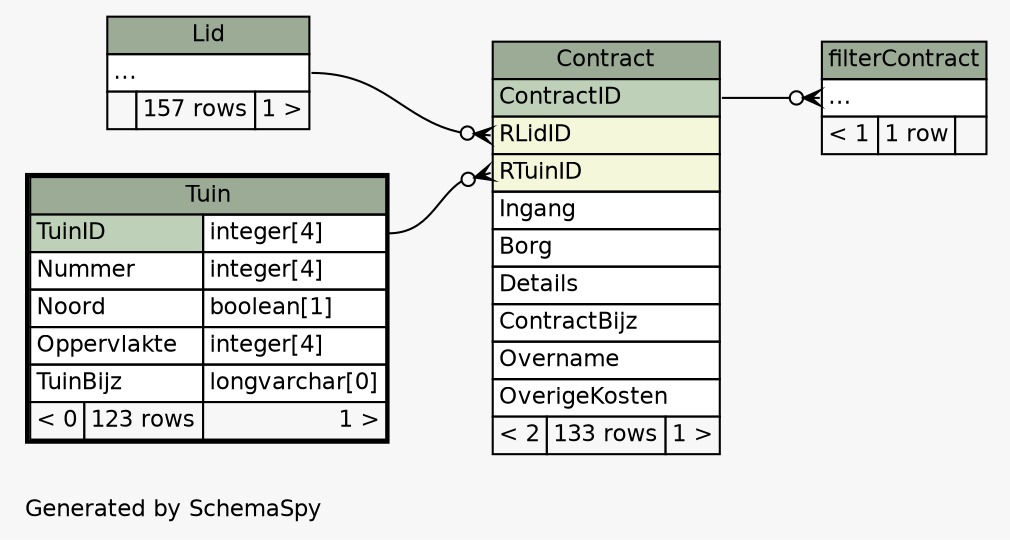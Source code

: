 // dot 2.40.1 on Linux 4.19.0-6-amd64
// SchemaSpy rev 590
digraph "twoDegreesRelationshipsDiagram" {
  graph [
    rankdir="RL"
    bgcolor="#f7f7f7"
    label="\nGenerated by SchemaSpy"
    labeljust="l"
    nodesep="0.18"
    ranksep="0.46"
    fontname="Helvetica"
    fontsize="11"
  ];
  node [
    fontname="Helvetica"
    fontsize="11"
    shape="plaintext"
  ];
  edge [
    arrowsize="0.8"
  ];
  "Contract":"RLidID":w -> "Lid":"elipses":e [arrowhead=none dir=back arrowtail=crowodot];
  "Contract":"RTuinID":w -> "Tuin":"TuinID.type":e [arrowhead=none dir=back arrowtail=crowodot];
  "filterContract":"elipses":w -> "Contract":"ContractID":e [arrowhead=none dir=back arrowtail=crowodot];
  "Contract" [
    label=<
    <TABLE BORDER="0" CELLBORDER="1" CELLSPACING="0" BGCOLOR="#ffffff">
      <TR><TD COLSPAN="3" BGCOLOR="#9bab96" ALIGN="CENTER">Contract</TD></TR>
      <TR><TD PORT="ContractID" COLSPAN="3" BGCOLOR="#bed1b8" ALIGN="LEFT">ContractID</TD></TR>
      <TR><TD PORT="RLidID" COLSPAN="3" BGCOLOR="#f4f7da" ALIGN="LEFT">RLidID</TD></TR>
      <TR><TD PORT="RTuinID" COLSPAN="3" BGCOLOR="#f4f7da" ALIGN="LEFT">RTuinID</TD></TR>
      <TR><TD PORT="Ingang" COLSPAN="3" ALIGN="LEFT">Ingang</TD></TR>
      <TR><TD PORT="Borg" COLSPAN="3" ALIGN="LEFT">Borg</TD></TR>
      <TR><TD PORT="Details" COLSPAN="3" ALIGN="LEFT">Details</TD></TR>
      <TR><TD PORT="ContractBijz" COLSPAN="3" ALIGN="LEFT">ContractBijz</TD></TR>
      <TR><TD PORT="Overname" COLSPAN="3" ALIGN="LEFT">Overname</TD></TR>
      <TR><TD PORT="OverigeKosten" COLSPAN="3" ALIGN="LEFT">OverigeKosten</TD></TR>
      <TR><TD ALIGN="LEFT" BGCOLOR="#f7f7f7">&lt; 2</TD><TD ALIGN="RIGHT" BGCOLOR="#f7f7f7">133 rows</TD><TD ALIGN="RIGHT" BGCOLOR="#f7f7f7">1 &gt;</TD></TR>
    </TABLE>>
    URL="Contract.html"
    tooltip="Contract"
  ];
  "filterContract" [
    label=<
    <TABLE BORDER="0" CELLBORDER="1" CELLSPACING="0" BGCOLOR="#ffffff">
      <TR><TD COLSPAN="3" BGCOLOR="#9bab96" ALIGN="CENTER">filterContract</TD></TR>
      <TR><TD PORT="elipses" COLSPAN="3" ALIGN="LEFT">...</TD></TR>
      <TR><TD ALIGN="LEFT" BGCOLOR="#f7f7f7">&lt; 1</TD><TD ALIGN="RIGHT" BGCOLOR="#f7f7f7">1 row</TD><TD ALIGN="RIGHT" BGCOLOR="#f7f7f7">  </TD></TR>
    </TABLE>>
    URL="filterContract.html"
    tooltip="filterContract"
  ];
  "Lid" [
    label=<
    <TABLE BORDER="0" CELLBORDER="1" CELLSPACING="0" BGCOLOR="#ffffff">
      <TR><TD COLSPAN="3" BGCOLOR="#9bab96" ALIGN="CENTER">Lid</TD></TR>
      <TR><TD PORT="elipses" COLSPAN="3" ALIGN="LEFT">...</TD></TR>
      <TR><TD ALIGN="LEFT" BGCOLOR="#f7f7f7">  </TD><TD ALIGN="RIGHT" BGCOLOR="#f7f7f7">157 rows</TD><TD ALIGN="RIGHT" BGCOLOR="#f7f7f7">1 &gt;</TD></TR>
    </TABLE>>
    URL="Lid.html"
    tooltip="Lid"
  ];
  "Tuin" [
    label=<
    <TABLE BORDER="2" CELLBORDER="1" CELLSPACING="0" BGCOLOR="#ffffff">
      <TR><TD COLSPAN="3" BGCOLOR="#9bab96" ALIGN="CENTER">Tuin</TD></TR>
      <TR><TD PORT="TuinID" COLSPAN="2" BGCOLOR="#bed1b8" ALIGN="LEFT">TuinID</TD><TD PORT="TuinID.type" ALIGN="LEFT">integer[4]</TD></TR>
      <TR><TD PORT="Nummer" COLSPAN="2" ALIGN="LEFT">Nummer</TD><TD PORT="Nummer.type" ALIGN="LEFT">integer[4]</TD></TR>
      <TR><TD PORT="Noord" COLSPAN="2" ALIGN="LEFT">Noord</TD><TD PORT="Noord.type" ALIGN="LEFT">boolean[1]</TD></TR>
      <TR><TD PORT="Oppervlakte" COLSPAN="2" ALIGN="LEFT">Oppervlakte</TD><TD PORT="Oppervlakte.type" ALIGN="LEFT">integer[4]</TD></TR>
      <TR><TD PORT="TuinBijz" COLSPAN="2" ALIGN="LEFT">TuinBijz</TD><TD PORT="TuinBijz.type" ALIGN="LEFT">longvarchar[0]</TD></TR>
      <TR><TD ALIGN="LEFT" BGCOLOR="#f7f7f7">&lt; 0</TD><TD ALIGN="RIGHT" BGCOLOR="#f7f7f7">123 rows</TD><TD ALIGN="RIGHT" BGCOLOR="#f7f7f7">1 &gt;</TD></TR>
    </TABLE>>
    URL="Tuin.html"
    tooltip="Tuin"
  ];
}

